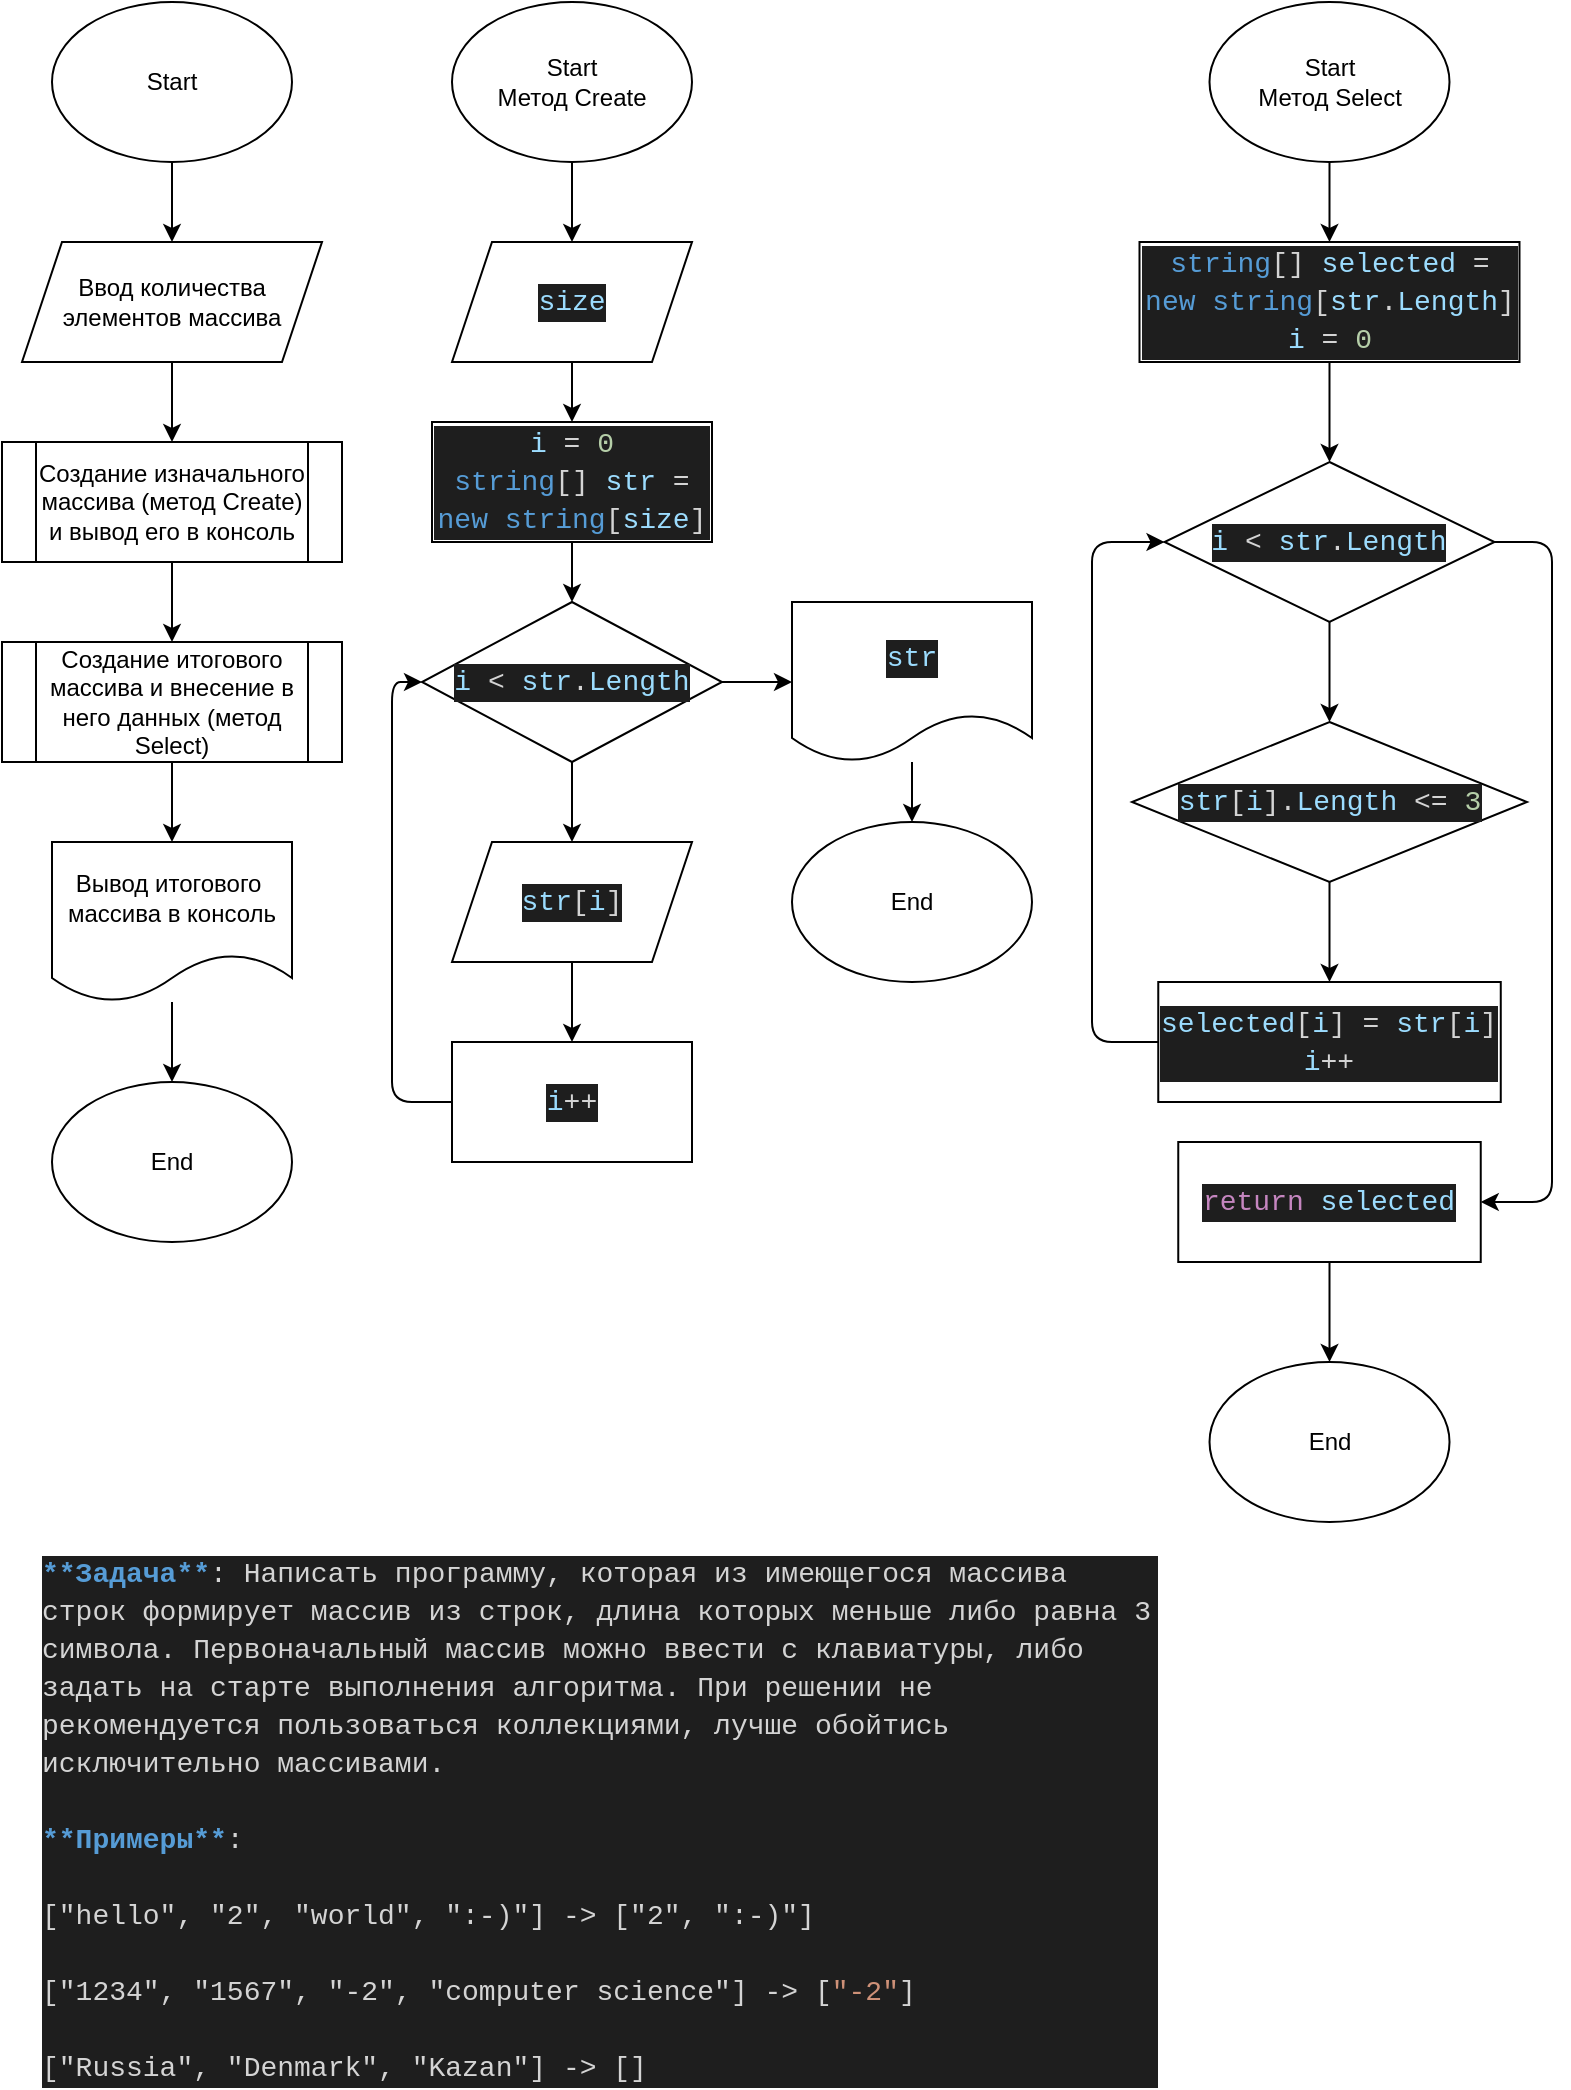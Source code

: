 <mxfile>
    <diagram id="ZgOvnauIcI-UXcreLqch" name="Page-1">
        <mxGraphModel dx="1616" dy="818" grid="1" gridSize="10" guides="1" tooltips="1" connect="1" arrows="1" fold="1" page="1" pageScale="1" pageWidth="827" pageHeight="1169" math="0" shadow="0">
            <root>
                <mxCell id="0"/>
                <mxCell id="1" parent="0"/>
                <mxCell id="4" style="edgeStyle=none;html=1;" edge="1" parent="1" source="2" target="3">
                    <mxGeometry relative="1" as="geometry"/>
                </mxCell>
                <mxCell id="2" value="Start" style="ellipse;whiteSpace=wrap;html=1;" vertex="1" parent="1">
                    <mxGeometry x="30" y="30" width="120" height="80" as="geometry"/>
                </mxCell>
                <mxCell id="15" style="edgeStyle=none;html=1;entryX=0.5;entryY=0;entryDx=0;entryDy=0;" edge="1" parent="1" source="3" target="14">
                    <mxGeometry relative="1" as="geometry"/>
                </mxCell>
                <mxCell id="3" value="Ввод количества&lt;br&gt;элементов массива" style="shape=parallelogram;perimeter=parallelogramPerimeter;whiteSpace=wrap;html=1;fixedSize=1;" vertex="1" parent="1">
                    <mxGeometry x="15" y="150" width="150" height="60" as="geometry"/>
                </mxCell>
                <mxCell id="12" style="edgeStyle=none;html=1;" edge="1" parent="1" source="9" target="11">
                    <mxGeometry relative="1" as="geometry"/>
                </mxCell>
                <mxCell id="9" value="Вывод итогового&amp;nbsp;&lt;br&gt;массива в консоль" style="shape=document;whiteSpace=wrap;html=1;boundedLbl=1;" vertex="1" parent="1">
                    <mxGeometry x="30" y="450" width="120" height="80" as="geometry"/>
                </mxCell>
                <mxCell id="11" value="End" style="ellipse;whiteSpace=wrap;html=1;" vertex="1" parent="1">
                    <mxGeometry x="30" y="570" width="120" height="80" as="geometry"/>
                </mxCell>
                <mxCell id="30" style="edgeStyle=none;html=1;entryX=0.5;entryY=0;entryDx=0;entryDy=0;" edge="1" parent="1" source="13" target="29">
                    <mxGeometry relative="1" as="geometry"/>
                </mxCell>
                <mxCell id="13" value="Start&lt;br&gt;Метод Create" style="ellipse;whiteSpace=wrap;html=1;" vertex="1" parent="1">
                    <mxGeometry x="230" y="30" width="120" height="80" as="geometry"/>
                </mxCell>
                <mxCell id="17" style="edgeStyle=none;html=1;entryX=0.5;entryY=0;entryDx=0;entryDy=0;" edge="1" parent="1" source="14" target="16">
                    <mxGeometry relative="1" as="geometry"/>
                </mxCell>
                <mxCell id="14" value="&lt;span&gt;Создание изначального массива (метод Create)&lt;/span&gt;&lt;br&gt;&lt;span&gt;и вывод его в консоль&lt;/span&gt;" style="shape=process;whiteSpace=wrap;html=1;backgroundOutline=1;" vertex="1" parent="1">
                    <mxGeometry x="5" y="250" width="170" height="60" as="geometry"/>
                </mxCell>
                <mxCell id="18" style="edgeStyle=none;html=1;entryX=0.5;entryY=0;entryDx=0;entryDy=0;" edge="1" parent="1" source="16" target="9">
                    <mxGeometry relative="1" as="geometry"/>
                </mxCell>
                <mxCell id="16" value="&lt;span&gt;Создание итогового массива и внесение в него данных (метод Select)&lt;/span&gt;" style="shape=process;whiteSpace=wrap;html=1;backgroundOutline=1;" vertex="1" parent="1">
                    <mxGeometry x="5" y="350" width="170" height="60" as="geometry"/>
                </mxCell>
                <mxCell id="24" style="edgeStyle=none;html=1;" edge="1" parent="1" source="19" target="21">
                    <mxGeometry relative="1" as="geometry"/>
                </mxCell>
                <mxCell id="19" value="&lt;div style=&quot;color: rgb(212 , 212 , 212) ; background-color: rgb(30 , 30 , 30) ; font-family: &amp;#34;consolas&amp;#34; , &amp;#34;courier new&amp;#34; , monospace ; font-size: 14px ; line-height: 19px&quot;&gt;&lt;div style=&quot;font-family: &amp;#34;consolas&amp;#34; , &amp;#34;courier new&amp;#34; , monospace ; line-height: 19px&quot;&gt;&lt;span style=&quot;color: #9cdcfe&quot;&gt;i&lt;/span&gt; = &lt;span style=&quot;color: #b5cea8&quot;&gt;0&lt;/span&gt;&lt;/div&gt;&lt;div style=&quot;font-family: &amp;#34;consolas&amp;#34; , &amp;#34;courier new&amp;#34; , monospace ; line-height: 19px&quot;&gt;&lt;div style=&quot;font-family: &amp;#34;consolas&amp;#34; , &amp;#34;courier new&amp;#34; , monospace ; line-height: 19px&quot;&gt;&lt;span style=&quot;color: #569cd6&quot;&gt;string&lt;/span&gt;[] &lt;span style=&quot;color: #9cdcfe&quot;&gt;str&lt;/span&gt; = &lt;span style=&quot;color: #569cd6&quot;&gt;new&lt;/span&gt; &lt;span style=&quot;color: #569cd6&quot;&gt;string&lt;/span&gt;[&lt;span style=&quot;color: #9cdcfe&quot;&gt;size&lt;/span&gt;]&lt;/div&gt;&lt;/div&gt;&lt;/div&gt;" style="rounded=0;whiteSpace=wrap;html=1;" vertex="1" parent="1">
                    <mxGeometry x="220" y="240" width="140" height="60" as="geometry"/>
                </mxCell>
                <mxCell id="23" style="edgeStyle=none;html=1;entryX=0.5;entryY=0;entryDx=0;entryDy=0;" edge="1" parent="1" source="21" target="22">
                    <mxGeometry relative="1" as="geometry"/>
                </mxCell>
                <mxCell id="32" style="edgeStyle=none;html=1;" edge="1" parent="1" source="21" target="33">
                    <mxGeometry relative="1" as="geometry">
                        <mxPoint x="410" y="370" as="targetPoint"/>
                    </mxGeometry>
                </mxCell>
                <mxCell id="21" value="&lt;div style=&quot;color: rgb(212 , 212 , 212) ; background-color: rgb(30 , 30 , 30) ; font-family: &amp;#34;consolas&amp;#34; , &amp;#34;courier new&amp;#34; , monospace ; font-size: 14px ; line-height: 19px&quot;&gt;&lt;span style=&quot;color: #9cdcfe&quot;&gt;i&lt;/span&gt; &amp;lt; &lt;span style=&quot;color: #9cdcfe&quot;&gt;str&lt;/span&gt;.&lt;span style=&quot;color: #9cdcfe&quot;&gt;Length&lt;/span&gt;&lt;/div&gt;" style="rhombus;whiteSpace=wrap;html=1;" vertex="1" parent="1">
                    <mxGeometry x="215" y="330" width="150" height="80" as="geometry"/>
                </mxCell>
                <mxCell id="28" style="edgeStyle=none;html=1;entryX=0.5;entryY=0;entryDx=0;entryDy=0;" edge="1" parent="1" source="22" target="25">
                    <mxGeometry relative="1" as="geometry"/>
                </mxCell>
                <mxCell id="22" value="&lt;div style=&quot;color: rgb(212 , 212 , 212) ; background-color: rgb(30 , 30 , 30) ; font-family: &amp;#34;consolas&amp;#34; , &amp;#34;courier new&amp;#34; , monospace ; font-size: 14px ; line-height: 19px&quot;&gt;&lt;span style=&quot;color: #9cdcfe&quot;&gt;str&lt;/span&gt;[&lt;span style=&quot;color: #9cdcfe&quot;&gt;i&lt;/span&gt;]&lt;/div&gt;" style="shape=parallelogram;perimeter=parallelogramPerimeter;whiteSpace=wrap;html=1;fixedSize=1;" vertex="1" parent="1">
                    <mxGeometry x="230" y="450" width="120" height="60" as="geometry"/>
                </mxCell>
                <mxCell id="27" style="edgeStyle=none;html=1;entryX=0;entryY=0.5;entryDx=0;entryDy=0;exitX=0;exitY=0.5;exitDx=0;exitDy=0;" edge="1" parent="1" source="25" target="21">
                    <mxGeometry relative="1" as="geometry">
                        <mxPoint x="200" y="580" as="targetPoint"/>
                        <Array as="points">
                            <mxPoint x="200" y="580"/>
                            <mxPoint x="200" y="370"/>
                        </Array>
                    </mxGeometry>
                </mxCell>
                <mxCell id="25" value="&lt;div style=&quot;color: rgb(212 , 212 , 212) ; background-color: rgb(30 , 30 , 30) ; font-family: &amp;#34;consolas&amp;#34; , &amp;#34;courier new&amp;#34; , monospace ; font-size: 14px ; line-height: 19px&quot;&gt;&lt;span style=&quot;color: #9cdcfe&quot;&gt;i&lt;/span&gt;++&lt;/div&gt;" style="rounded=0;whiteSpace=wrap;html=1;" vertex="1" parent="1">
                    <mxGeometry x="230" y="550" width="120" height="60" as="geometry"/>
                </mxCell>
                <mxCell id="31" style="edgeStyle=none;html=1;entryX=0.5;entryY=0;entryDx=0;entryDy=0;" edge="1" parent="1" source="29" target="19">
                    <mxGeometry relative="1" as="geometry"/>
                </mxCell>
                <mxCell id="29" value="&lt;div style=&quot;color: rgb(212 , 212 , 212) ; background-color: rgb(30 , 30 , 30) ; font-family: &amp;#34;consolas&amp;#34; , &amp;#34;courier new&amp;#34; , monospace ; font-size: 14px ; line-height: 19px&quot;&gt;&lt;span style=&quot;color: #9cdcfe&quot;&gt;size&lt;/span&gt;&lt;/div&gt;" style="shape=parallelogram;perimeter=parallelogramPerimeter;whiteSpace=wrap;html=1;fixedSize=1;" vertex="1" parent="1">
                    <mxGeometry x="230" y="150" width="120" height="60" as="geometry"/>
                </mxCell>
                <mxCell id="35" style="edgeStyle=none;html=1;" edge="1" parent="1" source="33" target="34">
                    <mxGeometry relative="1" as="geometry"/>
                </mxCell>
                <mxCell id="33" value="&lt;div style=&quot;color: rgb(212 , 212 , 212) ; background-color: rgb(30 , 30 , 30) ; font-family: &amp;#34;consolas&amp;#34; , &amp;#34;courier new&amp;#34; , monospace ; font-size: 14px ; line-height: 19px&quot;&gt;&lt;span style=&quot;color: #9cdcfe&quot;&gt;str&lt;/span&gt;&lt;/div&gt;" style="shape=document;whiteSpace=wrap;html=1;boundedLbl=1;" vertex="1" parent="1">
                    <mxGeometry x="400" y="330" width="120" height="80" as="geometry"/>
                </mxCell>
                <mxCell id="34" value="End" style="ellipse;whiteSpace=wrap;html=1;" vertex="1" parent="1">
                    <mxGeometry x="400" y="440" width="120" height="80" as="geometry"/>
                </mxCell>
                <mxCell id="38" style="edgeStyle=none;html=1;" edge="1" parent="1" source="36" target="37">
                    <mxGeometry relative="1" as="geometry"/>
                </mxCell>
                <mxCell id="36" value="Start&lt;br&gt;Метод Select" style="ellipse;whiteSpace=wrap;html=1;" vertex="1" parent="1">
                    <mxGeometry x="608.75" y="30" width="120" height="80" as="geometry"/>
                </mxCell>
                <mxCell id="41" style="edgeStyle=none;html=1;entryX=0.5;entryY=0;entryDx=0;entryDy=0;" edge="1" parent="1" source="37" target="39">
                    <mxGeometry relative="1" as="geometry"/>
                </mxCell>
                <mxCell id="37" value="&lt;div style=&quot;color: rgb(212 , 212 , 212) ; background-color: rgb(30 , 30 , 30) ; font-family: &amp;#34;consolas&amp;#34; , &amp;#34;courier new&amp;#34; , monospace ; font-size: 14px ; line-height: 19px&quot;&gt;&lt;span style=&quot;color: #569cd6&quot;&gt;string&lt;/span&gt;[] &lt;span style=&quot;color: #9cdcfe&quot;&gt;selected&lt;/span&gt; = &lt;span style=&quot;color: #569cd6&quot;&gt;new&lt;/span&gt; &lt;span style=&quot;color: #569cd6&quot;&gt;string&lt;/span&gt;[&lt;span style=&quot;color: #9cdcfe&quot;&gt;str&lt;/span&gt;.&lt;span style=&quot;color: #9cdcfe&quot;&gt;Length&lt;/span&gt;]&lt;/div&gt;&lt;div style=&quot;color: rgb(212 , 212 , 212) ; background-color: rgb(30 , 30 , 30) ; font-family: &amp;#34;consolas&amp;#34; , &amp;#34;courier new&amp;#34; , monospace ; font-size: 14px ; line-height: 19px&quot;&gt;&lt;div style=&quot;font-family: &amp;#34;consolas&amp;#34; , &amp;#34;courier new&amp;#34; , monospace ; line-height: 19px&quot;&gt;&lt;span style=&quot;color: #9cdcfe&quot;&gt;i&lt;/span&gt; = &lt;span style=&quot;color: #b5cea8&quot;&gt;0&lt;/span&gt;&lt;/div&gt;&lt;/div&gt;" style="rounded=0;whiteSpace=wrap;html=1;" vertex="1" parent="1">
                    <mxGeometry x="573.75" y="150" width="190" height="60" as="geometry"/>
                </mxCell>
                <mxCell id="42" style="edgeStyle=none;html=1;entryX=0.5;entryY=0;entryDx=0;entryDy=0;" edge="1" parent="1" source="39" target="40">
                    <mxGeometry relative="1" as="geometry"/>
                </mxCell>
                <mxCell id="47" style="edgeStyle=none;html=1;entryX=1;entryY=0.5;entryDx=0;entryDy=0;exitX=1;exitY=0.5;exitDx=0;exitDy=0;" edge="1" parent="1" source="39" target="46">
                    <mxGeometry relative="1" as="geometry">
                        <Array as="points">
                            <mxPoint x="780" y="300"/>
                            <mxPoint x="780" y="630"/>
                        </Array>
                    </mxGeometry>
                </mxCell>
                <mxCell id="39" value="&lt;div style=&quot;color: rgb(212 , 212 , 212) ; background-color: rgb(30 , 30 , 30) ; font-family: &amp;#34;consolas&amp;#34; , &amp;#34;courier new&amp;#34; , monospace ; font-size: 14px ; line-height: 19px&quot;&gt;&lt;div style=&quot;font-family: &amp;#34;consolas&amp;#34; , &amp;#34;courier new&amp;#34; , monospace ; line-height: 19px&quot;&gt;&lt;span style=&quot;color: #9cdcfe&quot;&gt;i&lt;/span&gt; &amp;lt; &lt;span style=&quot;color: #9cdcfe&quot;&gt;str&lt;/span&gt;.&lt;span style=&quot;color: #9cdcfe&quot;&gt;Length&lt;/span&gt;&lt;/div&gt;&lt;/div&gt;" style="rhombus;whiteSpace=wrap;html=1;" vertex="1" parent="1">
                    <mxGeometry x="586.25" y="260" width="165" height="80" as="geometry"/>
                </mxCell>
                <mxCell id="43" style="edgeStyle=none;html=1;" edge="1" parent="1" source="40">
                    <mxGeometry relative="1" as="geometry">
                        <mxPoint x="668.75" y="520" as="targetPoint"/>
                    </mxGeometry>
                </mxCell>
                <mxCell id="40" value="&lt;div style=&quot;color: rgb(212 , 212 , 212) ; background-color: rgb(30 , 30 , 30) ; font-family: &amp;#34;consolas&amp;#34; , &amp;#34;courier new&amp;#34; , monospace ; font-size: 14px ; line-height: 19px&quot;&gt;&lt;div style=&quot;font-family: &amp;#34;consolas&amp;#34; , &amp;#34;courier new&amp;#34; , monospace ; line-height: 19px&quot;&gt;&lt;span style=&quot;color: #9cdcfe&quot;&gt;str&lt;/span&gt;[&lt;span style=&quot;color: #9cdcfe&quot;&gt;i&lt;/span&gt;].&lt;span style=&quot;color: #9cdcfe&quot;&gt;Length&lt;/span&gt; &amp;lt;= &lt;span style=&quot;color: #b5cea8&quot;&gt;3&lt;/span&gt;&lt;/div&gt;&lt;/div&gt;" style="rhombus;whiteSpace=wrap;html=1;" vertex="1" parent="1">
                    <mxGeometry x="570" y="390" width="197.5" height="80" as="geometry"/>
                </mxCell>
                <mxCell id="45" style="edgeStyle=none;html=1;entryX=0;entryY=0.5;entryDx=0;entryDy=0;exitX=0;exitY=0.5;exitDx=0;exitDy=0;" edge="1" parent="1" source="44" target="39">
                    <mxGeometry relative="1" as="geometry">
                        <Array as="points">
                            <mxPoint x="550" y="550"/>
                            <mxPoint x="550" y="300"/>
                        </Array>
                    </mxGeometry>
                </mxCell>
                <mxCell id="44" value="&lt;div style=&quot;color: rgb(212 , 212 , 212) ; background-color: rgb(30 , 30 , 30) ; font-family: &amp;#34;consolas&amp;#34; , &amp;#34;courier new&amp;#34; , monospace ; font-size: 14px ; line-height: 19px&quot;&gt;&lt;span style=&quot;color: #9cdcfe&quot;&gt;selected&lt;/span&gt;[&lt;span style=&quot;color: #9cdcfe&quot;&gt;i&lt;/span&gt;] = &lt;span style=&quot;color: #9cdcfe&quot;&gt;str&lt;/span&gt;[&lt;span style=&quot;color: #9cdcfe&quot;&gt;i&lt;/span&gt;]&lt;/div&gt;&lt;div style=&quot;color: rgb(212 , 212 , 212) ; background-color: rgb(30 , 30 , 30) ; font-family: &amp;#34;consolas&amp;#34; , &amp;#34;courier new&amp;#34; , monospace ; font-size: 14px ; line-height: 19px&quot;&gt;&lt;div style=&quot;font-family: &amp;#34;consolas&amp;#34; , &amp;#34;courier new&amp;#34; , monospace ; line-height: 19px&quot;&gt;&lt;span style=&quot;color: #9cdcfe&quot;&gt;i&lt;/span&gt;++&lt;/div&gt;&lt;/div&gt;" style="rounded=0;whiteSpace=wrap;html=1;" vertex="1" parent="1">
                    <mxGeometry x="583.13" y="520" width="171.25" height="60" as="geometry"/>
                </mxCell>
                <mxCell id="49" style="edgeStyle=none;html=1;entryX=0.5;entryY=0;entryDx=0;entryDy=0;" edge="1" parent="1" source="46" target="48">
                    <mxGeometry relative="1" as="geometry"/>
                </mxCell>
                <mxCell id="46" value="&lt;div style=&quot;color: rgb(212 , 212 , 212) ; background-color: rgb(30 , 30 , 30) ; font-family: &amp;#34;consolas&amp;#34; , &amp;#34;courier new&amp;#34; , monospace ; font-size: 14px ; line-height: 19px&quot;&gt;&lt;span style=&quot;color: #c586c0&quot;&gt;return&lt;/span&gt; &lt;span style=&quot;color: #9cdcfe&quot;&gt;selected&lt;/span&gt;&lt;/div&gt;" style="rounded=0;whiteSpace=wrap;html=1;" vertex="1" parent="1">
                    <mxGeometry x="593.13" y="600" width="151.24" height="60" as="geometry"/>
                </mxCell>
                <mxCell id="48" value="End" style="ellipse;whiteSpace=wrap;html=1;" vertex="1" parent="1">
                    <mxGeometry x="608.76" y="710" width="120" height="80" as="geometry"/>
                </mxCell>
                <mxCell id="86" value="&lt;div style=&quot;color: rgb(212, 212, 212); background-color: rgb(30, 30, 30); font-family: consolas, &amp;quot;courier new&amp;quot;, monospace; font-weight: normal; font-size: 14px; line-height: 19px;&quot;&gt;&lt;div&gt;&lt;span style=&quot;color: #569cd6 ; font-weight: bold&quot;&gt;**Задача**&lt;/span&gt;&lt;span style=&quot;color: #d4d4d4&quot;&gt;: Написать программу, которая из имеющегося массива строк формирует массив из строк, длина которых меньше либо равна 3 символа. Первоначальный массив можно ввести с клавиатуры, либо задать на старте выполнения алгоритма. При решении не рекомендуется пользоваться коллекциями, лучше обойтись исключительно массивами.&lt;/span&gt;&lt;/div&gt;&lt;br&gt;&lt;div&gt;&lt;span style=&quot;color: #569cd6 ; font-weight: bold&quot;&gt;**Примеры**&lt;/span&gt;&lt;span style=&quot;color: #d4d4d4&quot;&gt;:&lt;/span&gt;&lt;/div&gt;&lt;br&gt;&lt;div&gt;&lt;span style=&quot;color: #d4d4d4&quot;&gt;[&quot;hello&quot;, &quot;2&quot;, &quot;world&quot;, &quot;:-)&quot;] -&amp;gt; [&quot;2&quot;, &quot;:-)&quot;]&lt;/span&gt;&lt;/div&gt;&lt;br&gt;&lt;div&gt;&lt;span style=&quot;color: #d4d4d4&quot;&gt;[&quot;1234&quot;, &quot;1567&quot;, &quot;-2&quot;, &quot;computer science&quot;] -&amp;gt; [&lt;/span&gt;&lt;span style=&quot;color: #ce9178&quot;&gt;&quot;-2&quot;&lt;/span&gt;&lt;span style=&quot;color: #d4d4d4&quot;&gt;]&lt;/span&gt;&lt;/div&gt;&lt;br&gt;&lt;div&gt;&lt;span style=&quot;color: #d4d4d4&quot;&gt;[&quot;Russia&quot;, &quot;Denmark&quot;, &quot;Kazan&quot;] -&amp;gt; []&lt;/span&gt;&lt;/div&gt;&lt;/div&gt;" style="text;whiteSpace=wrap;html=1;" vertex="1" parent="1">
                    <mxGeometry x="23.13" y="800" width="560" height="120" as="geometry"/>
                </mxCell>
            </root>
        </mxGraphModel>
    </diagram>
</mxfile>
